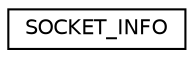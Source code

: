 digraph "Graphical Class Hierarchy"
{
  edge [fontname="Helvetica",fontsize="10",labelfontname="Helvetica",labelfontsize="10"];
  node [fontname="Helvetica",fontsize="10",shape=record];
  rankdir="LR";
  Node1 [label="SOCKET_INFO",height=0.2,width=0.4,color="black", fillcolor="white", style="filled",URL="$struct_s_o_c_k_e_t___i_n_f_o.html"];
}

